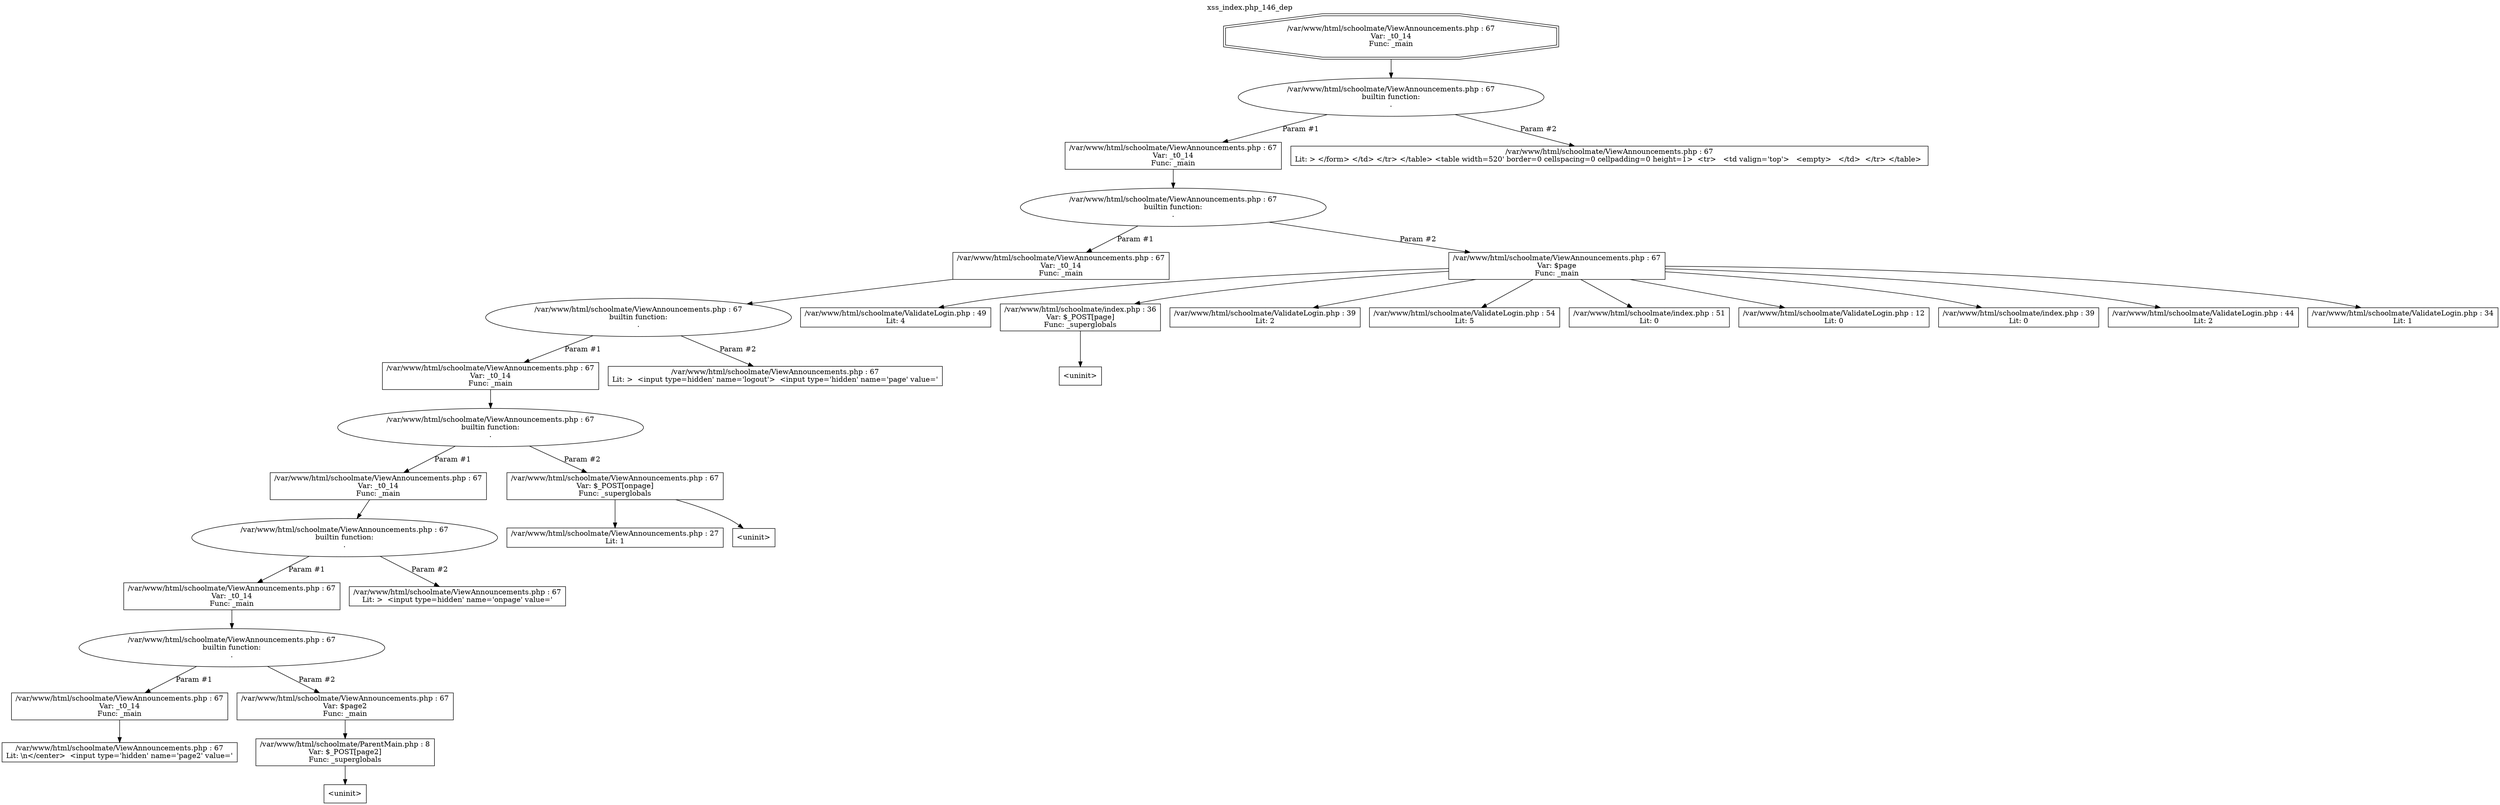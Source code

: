 digraph cfg {
  label="xss_index.php_146_dep";
  labelloc=t;
  n1 [shape=doubleoctagon, label="/var/www/html/schoolmate/ViewAnnouncements.php : 67\nVar: _t0_14\nFunc: _main\n"];
  n2 [shape=ellipse, label="/var/www/html/schoolmate/ViewAnnouncements.php : 67\nbuiltin function:\n.\n"];
  n3 [shape=box, label="/var/www/html/schoolmate/ViewAnnouncements.php : 67\nVar: _t0_14\nFunc: _main\n"];
  n4 [shape=ellipse, label="/var/www/html/schoolmate/ViewAnnouncements.php : 67\nbuiltin function:\n.\n"];
  n5 [shape=box, label="/var/www/html/schoolmate/ViewAnnouncements.php : 67\nVar: _t0_14\nFunc: _main\n"];
  n6 [shape=ellipse, label="/var/www/html/schoolmate/ViewAnnouncements.php : 67\nbuiltin function:\n.\n"];
  n7 [shape=box, label="/var/www/html/schoolmate/ViewAnnouncements.php : 67\nVar: _t0_14\nFunc: _main\n"];
  n8 [shape=ellipse, label="/var/www/html/schoolmate/ViewAnnouncements.php : 67\nbuiltin function:\n.\n"];
  n9 [shape=box, label="/var/www/html/schoolmate/ViewAnnouncements.php : 67\nVar: _t0_14\nFunc: _main\n"];
  n10 [shape=ellipse, label="/var/www/html/schoolmate/ViewAnnouncements.php : 67\nbuiltin function:\n.\n"];
  n11 [shape=box, label="/var/www/html/schoolmate/ViewAnnouncements.php : 67\nVar: _t0_14\nFunc: _main\n"];
  n12 [shape=ellipse, label="/var/www/html/schoolmate/ViewAnnouncements.php : 67\nbuiltin function:\n.\n"];
  n13 [shape=box, label="/var/www/html/schoolmate/ViewAnnouncements.php : 67\nVar: _t0_14\nFunc: _main\n"];
  n14 [shape=box, label="/var/www/html/schoolmate/ViewAnnouncements.php : 67\nLit: \\n</center>  <input type='hidden' name='page2' value='\n"];
  n15 [shape=box, label="/var/www/html/schoolmate/ViewAnnouncements.php : 67\nVar: $page2\nFunc: _main\n"];
  n16 [shape=box, label="/var/www/html/schoolmate/ParentMain.php : 8\nVar: $_POST[page2]\nFunc: _superglobals\n"];
  n17 [shape=box, label="<uninit>"];
  n18 [shape=box, label="/var/www/html/schoolmate/ViewAnnouncements.php : 67\nLit: >  <input type=hidden' name='onpage' value='\n"];
  n19 [shape=box, label="/var/www/html/schoolmate/ViewAnnouncements.php : 67\nVar: $_POST[onpage]\nFunc: _superglobals\n"];
  n20 [shape=box, label="/var/www/html/schoolmate/ViewAnnouncements.php : 27\nLit: 1\n"];
  n21 [shape=box, label="<uninit>"];
  n22 [shape=box, label="/var/www/html/schoolmate/ViewAnnouncements.php : 67\nLit: >  <input type=hidden' name='logout'>  <input type='hidden' name='page' value='\n"];
  n23 [shape=box, label="/var/www/html/schoolmate/ViewAnnouncements.php : 67\nVar: $page\nFunc: _main\n"];
  n24 [shape=box, label="/var/www/html/schoolmate/ValidateLogin.php : 49\nLit: 4\n"];
  n25 [shape=box, label="/var/www/html/schoolmate/index.php : 36\nVar: $_POST[page]\nFunc: _superglobals\n"];
  n26 [shape=box, label="<uninit>"];
  n27 [shape=box, label="/var/www/html/schoolmate/ValidateLogin.php : 39\nLit: 2\n"];
  n28 [shape=box, label="/var/www/html/schoolmate/ValidateLogin.php : 54\nLit: 5\n"];
  n29 [shape=box, label="/var/www/html/schoolmate/index.php : 51\nLit: 0\n"];
  n30 [shape=box, label="/var/www/html/schoolmate/ValidateLogin.php : 12\nLit: 0\n"];
  n31 [shape=box, label="/var/www/html/schoolmate/index.php : 39\nLit: 0\n"];
  n32 [shape=box, label="/var/www/html/schoolmate/ValidateLogin.php : 44\nLit: 2\n"];
  n33 [shape=box, label="/var/www/html/schoolmate/ValidateLogin.php : 34\nLit: 1\n"];
  n34 [shape=box, label="/var/www/html/schoolmate/ViewAnnouncements.php : 67\nLit: > </form> </td> </tr> </table> <table width=520' border=0 cellspacing=0 cellpadding=0 height=1>  <tr>   <td valign='top'>   <empty>   </td>  </tr> </table> \n"];
  n1 -> n2;
  n3 -> n4;
  n5 -> n6;
  n7 -> n8;
  n9 -> n10;
  n11 -> n12;
  n13 -> n14;
  n12 -> n13[label="Param #1"];
  n12 -> n15[label="Param #2"];
  n16 -> n17;
  n15 -> n16;
  n10 -> n11[label="Param #1"];
  n10 -> n18[label="Param #2"];
  n8 -> n9[label="Param #1"];
  n8 -> n19[label="Param #2"];
  n19 -> n20;
  n19 -> n21;
  n6 -> n7[label="Param #1"];
  n6 -> n22[label="Param #2"];
  n4 -> n5[label="Param #1"];
  n4 -> n23[label="Param #2"];
  n23 -> n24;
  n23 -> n25;
  n23 -> n27;
  n23 -> n28;
  n23 -> n29;
  n23 -> n30;
  n23 -> n31;
  n23 -> n32;
  n23 -> n33;
  n25 -> n26;
  n2 -> n3[label="Param #1"];
  n2 -> n34[label="Param #2"];
}
